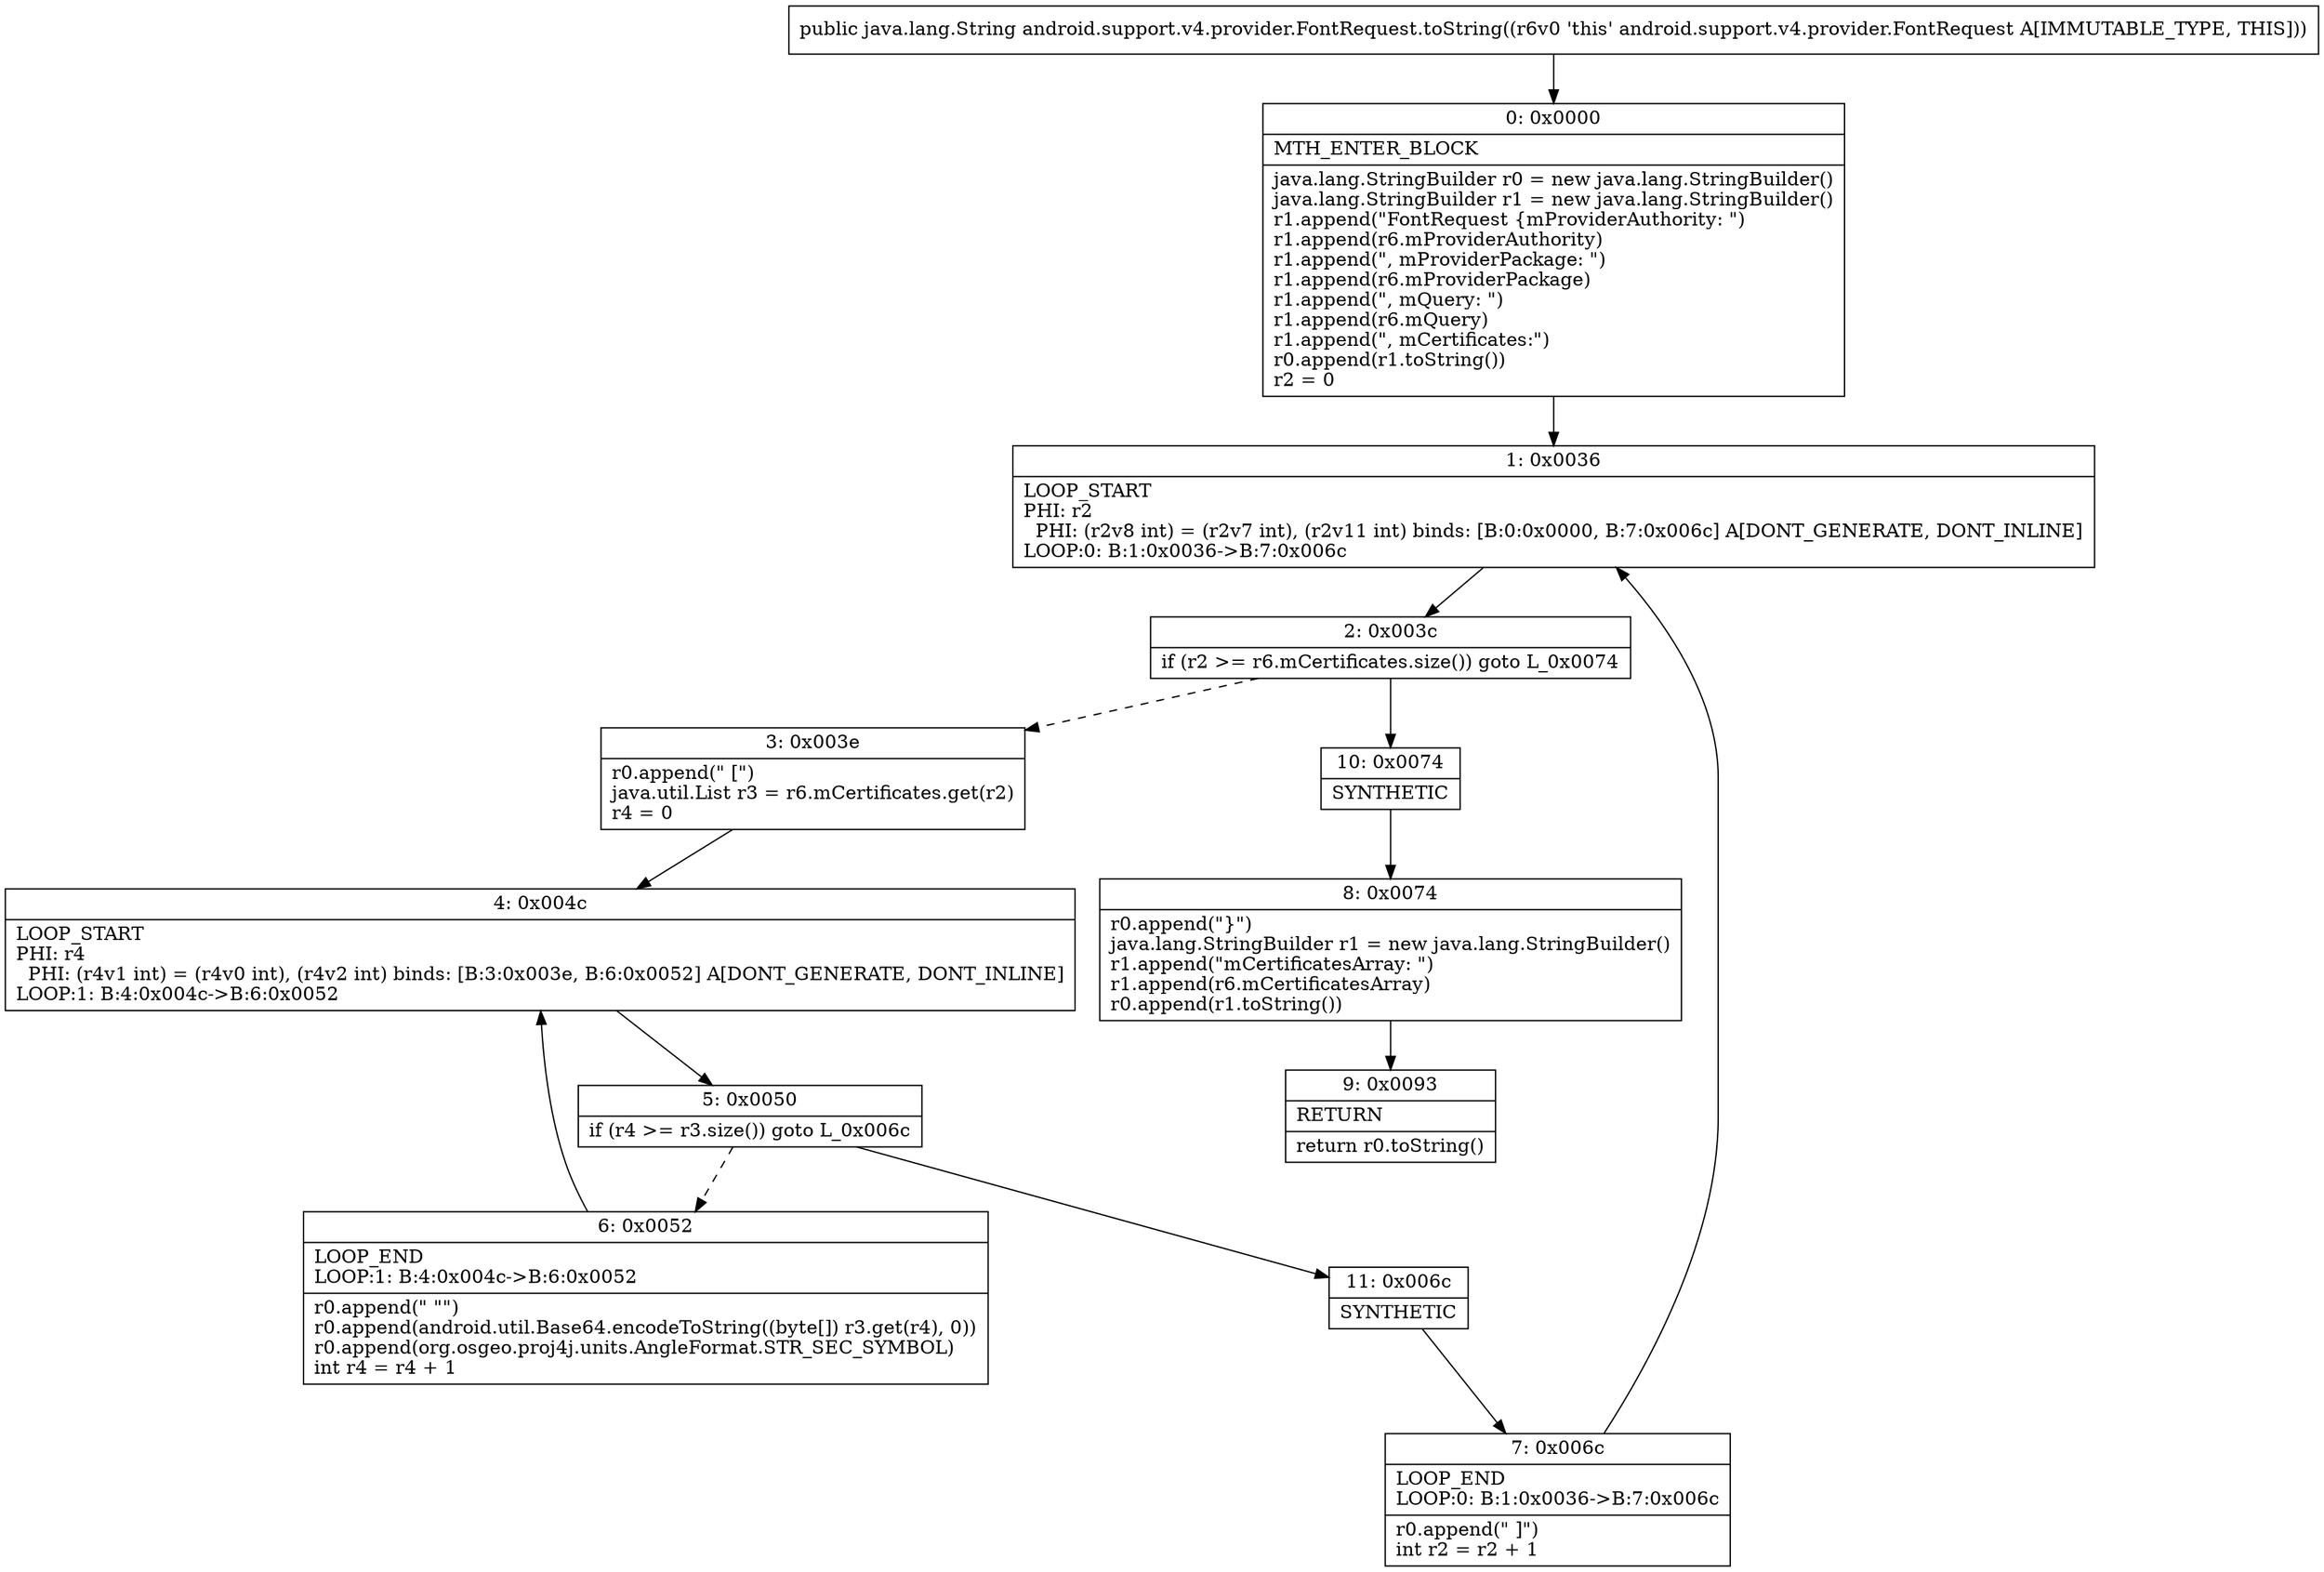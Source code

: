 digraph "CFG forandroid.support.v4.provider.FontRequest.toString()Ljava\/lang\/String;" {
Node_0 [shape=record,label="{0\:\ 0x0000|MTH_ENTER_BLOCK\l|java.lang.StringBuilder r0 = new java.lang.StringBuilder()\ljava.lang.StringBuilder r1 = new java.lang.StringBuilder()\lr1.append(\"FontRequest \{mProviderAuthority: \")\lr1.append(r6.mProviderAuthority)\lr1.append(\", mProviderPackage: \")\lr1.append(r6.mProviderPackage)\lr1.append(\", mQuery: \")\lr1.append(r6.mQuery)\lr1.append(\", mCertificates:\")\lr0.append(r1.toString())\lr2 = 0\l}"];
Node_1 [shape=record,label="{1\:\ 0x0036|LOOP_START\lPHI: r2 \l  PHI: (r2v8 int) = (r2v7 int), (r2v11 int) binds: [B:0:0x0000, B:7:0x006c] A[DONT_GENERATE, DONT_INLINE]\lLOOP:0: B:1:0x0036\-\>B:7:0x006c\l}"];
Node_2 [shape=record,label="{2\:\ 0x003c|if (r2 \>= r6.mCertificates.size()) goto L_0x0074\l}"];
Node_3 [shape=record,label="{3\:\ 0x003e|r0.append(\" [\")\ljava.util.List r3 = r6.mCertificates.get(r2)\lr4 = 0\l}"];
Node_4 [shape=record,label="{4\:\ 0x004c|LOOP_START\lPHI: r4 \l  PHI: (r4v1 int) = (r4v0 int), (r4v2 int) binds: [B:3:0x003e, B:6:0x0052] A[DONT_GENERATE, DONT_INLINE]\lLOOP:1: B:4:0x004c\-\>B:6:0x0052\l}"];
Node_5 [shape=record,label="{5\:\ 0x0050|if (r4 \>= r3.size()) goto L_0x006c\l}"];
Node_6 [shape=record,label="{6\:\ 0x0052|LOOP_END\lLOOP:1: B:4:0x004c\-\>B:6:0x0052\l|r0.append(\" \"\")\lr0.append(android.util.Base64.encodeToString((byte[]) r3.get(r4), 0))\lr0.append(org.osgeo.proj4j.units.AngleFormat.STR_SEC_SYMBOL)\lint r4 = r4 + 1\l}"];
Node_7 [shape=record,label="{7\:\ 0x006c|LOOP_END\lLOOP:0: B:1:0x0036\-\>B:7:0x006c\l|r0.append(\" ]\")\lint r2 = r2 + 1\l}"];
Node_8 [shape=record,label="{8\:\ 0x0074|r0.append(\"\}\")\ljava.lang.StringBuilder r1 = new java.lang.StringBuilder()\lr1.append(\"mCertificatesArray: \")\lr1.append(r6.mCertificatesArray)\lr0.append(r1.toString())\l}"];
Node_9 [shape=record,label="{9\:\ 0x0093|RETURN\l|return r0.toString()\l}"];
Node_10 [shape=record,label="{10\:\ 0x0074|SYNTHETIC\l}"];
Node_11 [shape=record,label="{11\:\ 0x006c|SYNTHETIC\l}"];
MethodNode[shape=record,label="{public java.lang.String android.support.v4.provider.FontRequest.toString((r6v0 'this' android.support.v4.provider.FontRequest A[IMMUTABLE_TYPE, THIS])) }"];
MethodNode -> Node_0;
Node_0 -> Node_1;
Node_1 -> Node_2;
Node_2 -> Node_3[style=dashed];
Node_2 -> Node_10;
Node_3 -> Node_4;
Node_4 -> Node_5;
Node_5 -> Node_6[style=dashed];
Node_5 -> Node_11;
Node_6 -> Node_4;
Node_7 -> Node_1;
Node_8 -> Node_9;
Node_10 -> Node_8;
Node_11 -> Node_7;
}

